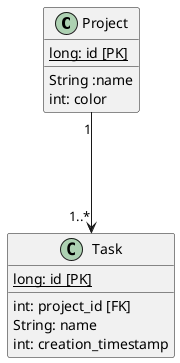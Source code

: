 @startuml

class Project {
    {static}long: id [PK]
    ___
    String :name
    int: color
}

class Task {
    {static}long: id [PK]
    ___
    int: project_id [FK]
    String: name
    int: creation_timestamp
}

Project "1" ---> "1..*" Task
@enduml